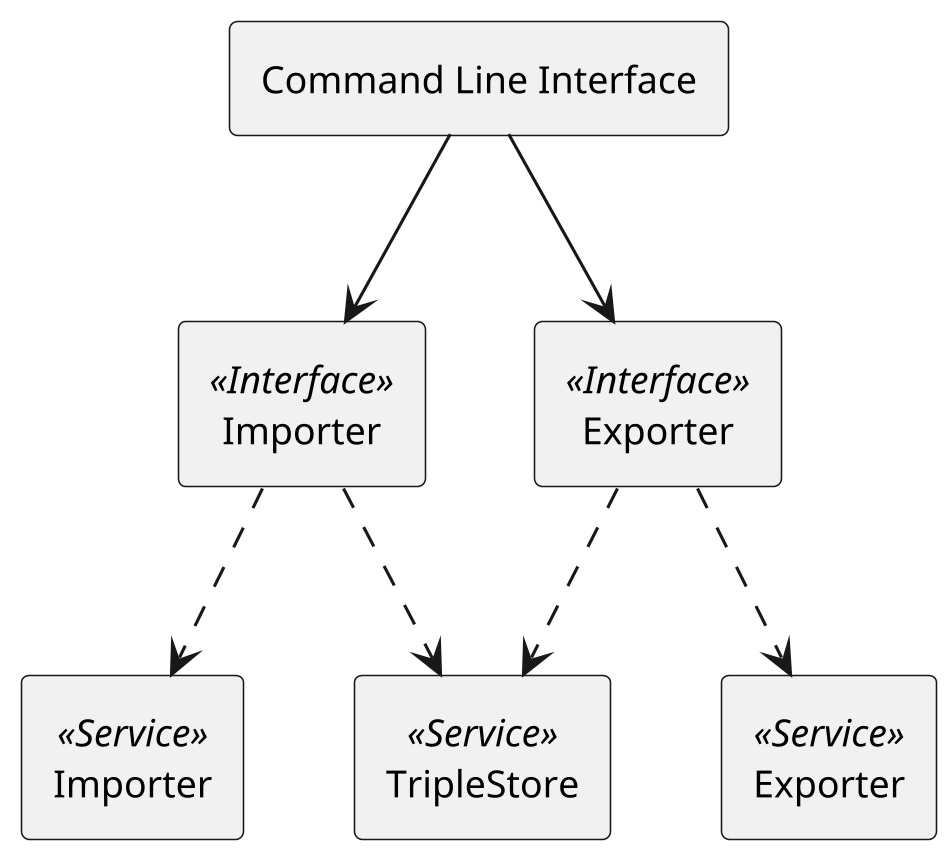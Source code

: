 @startuml
skinparam monochrome true
skinparam dpi 300
skinparam defaultFontSize 12
skinparam componentStyle rectangle

component "Command Line Interface" as CLI
component "Importer" as ImporterInterface << Interface >>
component "Exporter" as ExporterInterface << Interface >>
component "Importer" as ImporterService << Service >>
component "Exporter" as ExporterService << Service >>
component "TripleStore" as TripleStoreService << Service >>

CLI --> ImporterInterface
CLI --> ExporterInterface

ImporterInterface ..> ImporterService
ImporterInterface ..> TripleStoreService
ExporterInterface ..> ExporterService
ExporterInterface ..> TripleStoreService
@enduml